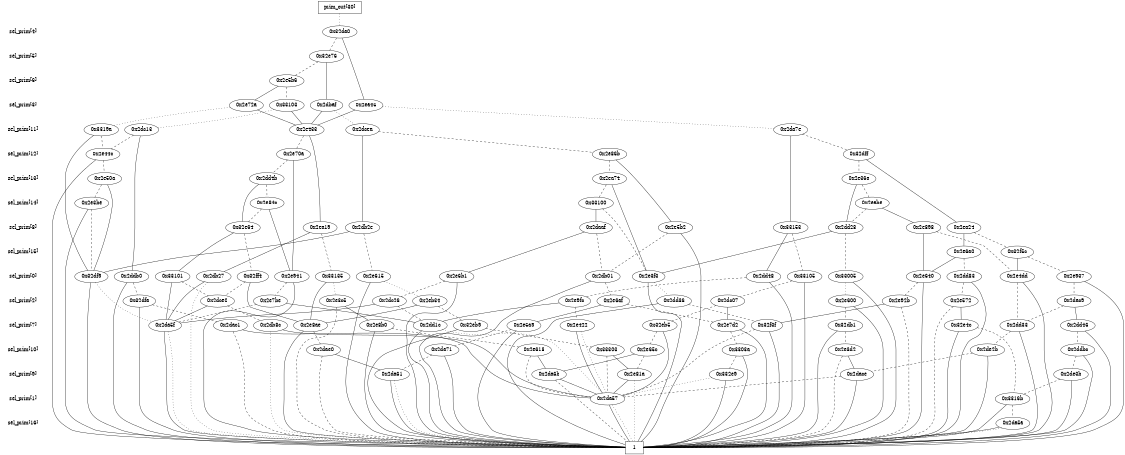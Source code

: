 digraph "DD" {
size = "7.5,10"
center = true;
edge [dir = none];
{ node [shape = plaintext];
  edge [style = invis];
  "CONST NODES" [style = invis];
" sel_prim[4] " -> " sel_prim[5] " -> " sel_prim[6] " -> " sel_prim[3] " -> " sel_prim[11] " -> " sel_prim[12] " -> " sel_prim[13] " -> " sel_prim[14] " -> " sel_prim[8] " -> " sel_prim[15] " -> " sel_prim[0] " -> " sel_prim[2] " -> " sel_prim[7] " -> " sel_prim[10] " -> " sel_prim[9] " -> " sel_prim[1] " -> " sel_prim[16] " -> "CONST NODES"; 
}
{ rank = same; node [shape = box]; edge [style = invis];
"  prim_out[30]  "; }
{ rank = same; " sel_prim[4] ";
"0x32da0";
}
{ rank = same; " sel_prim[5] ";
"0x32e76";
}
{ rank = same; " sel_prim[6] ";
"0x2e5b6";
}
{ rank = same; " sel_prim[3] ";
"0x33103";
"0x2e72a";
"0x2dbaf";
"0x2ea45";
}
{ rank = same; " sel_prim[11] ";
"0x2dc13";
"0x2da7e";
"0x3319a";
"0x2dcea";
"0x2e433";
}
{ rank = same; " sel_prim[12] ";
"0x2e70a";
"0x2e86b";
"0x32dff";
"0x2e44c";
}
{ rank = same; " sel_prim[13] ";
"0x2e36a";
"0x2dd4b";
"0x2e50a";
"0x2ea74";
}
{ rank = same; " sel_prim[14] ";
"0x2e84c";
"0x33100";
"0x2eabe";
"0x2e3be";
}
{ rank = same; " sel_prim[8] ";
"0x2ea19";
"0x2daaf";
"0x2db2e";
"0x2e5b2";
"0x2e898";
"0x33153";
"0x2ea24";
"0x32e64";
"0x2dd28";
}
{ rank = same; " sel_prim[15] ";
"0x32f5c";
"0x2e6a0";
}
{ rank = same; " sel_prim[0] ";
"0x2e4dd";
"0x2e3f3";
"0x2db27";
"0x2e937";
"0x33105";
"0x33101";
"0x2dd83";
"0x2db01";
"0x32df9";
"0x2e640";
"0x33005";
"0x2e6b1";
"0x2e941";
"0x2e615";
"0x2ddb0";
"0x2dd48";
"0x33135";
"0x32ff4";
}
{ rank = same; " sel_prim[2] ";
"0x2dd36";
"0x2e3c5";
"0x2dce0";
"0x32dfa";
"0x2e92b";
"0x2eb34";
"0x2dc26";
"0x2e9fc";
"0x2e572";
"0x2e6af";
"0x2e600";
"0x2dc07";
"0x2e7be";
"0x2dac9";
}
{ rank = same; " sel_prim[7] ";
"0x2e7d2";
"0x2db8c";
"0x2dac1";
"0x2e8b0";
"0x2e422";
"0x2dd46";
"0x2da5f";
"0x32eb9";
"0x2dd1c";
"0x32f3f";
"0x2e8ae";
"0x2e5a9";
"0x32e4c";
"0x32db1";
"0x2dd33";
"0x32eb5";
}
{ rank = same; " sel_prim[10] ";
"0x2e65c";
"0x2e618";
"0x2ddbc";
"0x2de2b";
"0x2e3d2";
"0x33303";
"0x2da71";
"0x2dae0";
"0x3303a";
}
{ rank = same; " sel_prim[9] ";
"0x2e81a";
"0x2da6b";
"0x2da61";
"0x332e9";
"0x2dace";
"0x2de3b";
}
{ rank = same; " sel_prim[1] ";
"0x2da57";
"0x3316b";
}
{ rank = same; " sel_prim[16] ";
"0x2da5a";
}
{ rank = same; "CONST NODES";
{ node [shape = box]; "0x2da52";
}
}
"  prim_out[30]  " -> "0x32da0" [style = dotted];
"0x32da0" -> "0x2ea45";
"0x32da0" -> "0x32e76" [style = dashed];
"0x32e76" -> "0x2dbaf";
"0x32e76" -> "0x2e5b6" [style = dashed];
"0x2e5b6" -> "0x2e72a";
"0x2e5b6" -> "0x33103" [style = dashed];
"0x33103" -> "0x2e433";
"0x33103" -> "0x2dc13" [style = dotted];
"0x2e72a" -> "0x2e433";
"0x2e72a" -> "0x3319a" [style = dotted];
"0x2dbaf" -> "0x2e433";
"0x2dbaf" -> "0x2dcea" [style = dotted];
"0x2ea45" -> "0x2e433";
"0x2ea45" -> "0x2da7e" [style = dotted];
"0x2dc13" -> "0x2ddb0";
"0x2dc13" -> "0x2e44c" [style = dashed];
"0x2da7e" -> "0x33153";
"0x2da7e" -> "0x32dff" [style = dashed];
"0x3319a" -> "0x32df9";
"0x3319a" -> "0x2e44c" [style = dashed];
"0x2dcea" -> "0x2db2e";
"0x2dcea" -> "0x2e86b" [style = dashed];
"0x2e433" -> "0x2ea19";
"0x2e433" -> "0x2e70a" [style = dashed];
"0x2e70a" -> "0x2e941";
"0x2e70a" -> "0x2dd4b" [style = dashed];
"0x2e86b" -> "0x2e5b2";
"0x2e86b" -> "0x2ea74" [style = dashed];
"0x32dff" -> "0x2ea24";
"0x32dff" -> "0x2e36a" [style = dashed];
"0x2e44c" -> "0x2da52";
"0x2e44c" -> "0x2e50a" [style = dashed];
"0x2e36a" -> "0x2dd28";
"0x2e36a" -> "0x2eabe" [style = dashed];
"0x2dd4b" -> "0x32e64";
"0x2dd4b" -> "0x2e84c" [style = dashed];
"0x2e50a" -> "0x32df9";
"0x2e50a" -> "0x2e3be" [style = dashed];
"0x2ea74" -> "0x2e3f3";
"0x2ea74" -> "0x33100" [style = dashed];
"0x2e84c" -> "0x2e941";
"0x2e84c" -> "0x32e64" [style = dashed];
"0x33100" -> "0x2daaf";
"0x33100" -> "0x2e3f3" [style = dashed];
"0x2eabe" -> "0x2e898";
"0x2eabe" -> "0x2dd28" [style = dashed];
"0x2e3be" -> "0x2da52";
"0x2e3be" -> "0x32df9" [style = dashed];
"0x2ea19" -> "0x2db27";
"0x2ea19" -> "0x33135" [style = dashed];
"0x2daaf" -> "0x2e6b1";
"0x2daaf" -> "0x2db01" [style = dashed];
"0x2db2e" -> "0x32df9";
"0x2db2e" -> "0x2e615" [style = dashed];
"0x2e5b2" -> "0x2da52";
"0x2e5b2" -> "0x2db01" [style = dashed];
"0x2e898" -> "0x2e640";
"0x2e898" -> "0x2e4dd" [style = dashed];
"0x33153" -> "0x2dd48";
"0x33153" -> "0x33105" [style = dashed];
"0x2ea24" -> "0x2e6a0";
"0x2ea24" -> "0x32f5c" [style = dashed];
"0x32e64" -> "0x33101";
"0x32e64" -> "0x32ff4" [style = dashed];
"0x2dd28" -> "0x2e3f3";
"0x2dd28" -> "0x33005" [style = dashed];
"0x32f5c" -> "0x2e4dd";
"0x32f5c" -> "0x2e937" [style = dashed];
"0x2e6a0" -> "0x2e640";
"0x2e6a0" -> "0x2dd83" [style = dashed];
"0x2e4dd" -> "0x2da52";
"0x2e4dd" -> "0x2dd33" [style = dashed];
"0x2e3f3" -> "0x2da52";
"0x2e3f3" -> "0x2dd36" [style = dotted];
"0x2db27" -> "0x2da5f";
"0x2db27" -> "0x2da52" [style = dotted];
"0x2e937" -> "0x2da52";
"0x2e937" -> "0x2dac9" [style = dashed];
"0x33105" -> "0x2da52";
"0x33105" -> "0x2dc07" [style = dashed];
"0x33101" -> "0x2da5f";
"0x33101" -> "0x2dce0" [style = dashed];
"0x2dd83" -> "0x2da52";
"0x2dd83" -> "0x2e572" [style = dashed];
"0x2db01" -> "0x2da52";
"0x2db01" -> "0x2e6af" [style = dashed];
"0x32df9" -> "0x2da52";
"0x32df9" -> "0x2da5f" [style = dotted];
"0x2e640" -> "0x2da52";
"0x2e640" -> "0x2e92b" [style = dashed];
"0x33005" -> "0x2da52";
"0x33005" -> "0x2e600" [style = dotted];
"0x2e6b1" -> "0x2da52";
"0x2e6b1" -> "0x2dc26" [style = dashed];
"0x2e941" -> "0x2da52";
"0x2e941" -> "0x2e7be" [style = dashed];
"0x2e615" -> "0x2da52";
"0x2e615" -> "0x2eb34" [style = dotted];
"0x2ddb0" -> "0x2da52";
"0x2ddb0" -> "0x32dfa" [style = dashed];
"0x2dd48" -> "0x2da52";
"0x2dd48" -> "0x2e9fc" [style = dashed];
"0x33135" -> "0x2e8ae";
"0x33135" -> "0x2e3c5" [style = dotted];
"0x32ff4" -> "0x2e8ae";
"0x32ff4" -> "0x2dce0" [style = dashed];
"0x2dd36" -> "0x2da52";
"0x2dd36" -> "0x32f3f" [style = dashed];
"0x2e3c5" -> "0x2e8b0";
"0x2e3c5" -> "0x2da52" [style = dashed];
"0x2dce0" -> "0x2da5f";
"0x2dce0" -> "0x2db8c" [style = dashed];
"0x32dfa" -> "0x2da52";
"0x32dfa" -> "0x2dac1" [style = dashed];
"0x2e92b" -> "0x32f3f";
"0x2e92b" -> "0x2da52" [style = dashed];
"0x2eb34" -> "0x2e8ae";
"0x2eb34" -> "0x32eb9" [style = dashed];
"0x2dc26" -> "0x2da5f";
"0x2dc26" -> "0x2dd1c" [style = dashed];
"0x2e9fc" -> "0x2dd1c";
"0x2e9fc" -> "0x2e422" [style = dashed];
"0x2e572" -> "0x32e4c";
"0x2e572" -> "0x2da52" [style = dashed];
"0x2e6af" -> "0x2e5a9";
"0x2e6af" -> "0x2e7d2" [style = dashed];
"0x2e600" -> "0x2da52";
"0x2e600" -> "0x32db1" [style = dashed];
"0x2dc07" -> "0x2e7d2";
"0x2dc07" -> "0x32eb5" [style = dashed];
"0x2e7be" -> "0x2dd1c";
"0x2e7be" -> "0x2da5f" [style = dashed];
"0x2dac9" -> "0x2dd46";
"0x2dac9" -> "0x2dd33" [style = dashed];
"0x2e7d2" -> "0x2da52";
"0x2e7d2" -> "0x3303a" [style = dashed];
"0x2db8c" -> "0x2da57";
"0x2db8c" -> "0x2da52" [style = dotted];
"0x2dac1" -> "0x2da57";
"0x2dac1" -> "0x2da52" [style = dashed];
"0x2e8b0" -> "0x2da52";
"0x2e8b0" -> "0x2e618" [style = dashed];
"0x2e422" -> "0x2da57";
"0x2e422" -> "0x2da57" [style = dotted];
"0x2dd46" -> "0x2da52";
"0x2dd46" -> "0x2ddbc" [style = dashed];
"0x2da5f" -> "0x2da52";
"0x2da5f" -> "0x2da52" [style = dotted];
"0x32eb9" -> "0x2da52";
"0x32eb9" -> "0x33303" [style = dashed];
"0x2dd1c" -> "0x2da52";
"0x2dd1c" -> "0x2da57" [style = dotted];
"0x32f3f" -> "0x2da52";
"0x32f3f" -> "0x2da57" [style = dashed];
"0x2e8ae" -> "0x2da52";
"0x2e8ae" -> "0x2dae0" [style = dashed];
"0x2e5a9" -> "0x2da52";
"0x2e5a9" -> "0x2da71" [style = dashed];
"0x32e4c" -> "0x2da52";
"0x32e4c" -> "0x3316b" [style = dashed];
"0x32db1" -> "0x2da52";
"0x32db1" -> "0x2e3d2" [style = dashed];
"0x2dd33" -> "0x2da52";
"0x2dd33" -> "0x2de2b" [style = dashed];
"0x32eb5" -> "0x2da57";
"0x32eb5" -> "0x2e65c" [style = dashed];
"0x2e65c" -> "0x2da6b";
"0x2e65c" -> "0x2e81a" [style = dashed];
"0x2e618" -> "0x2da6b";
"0x2e618" -> "0x2da57" [style = dashed];
"0x2ddbc" -> "0x2da52";
"0x2ddbc" -> "0x2de3b" [style = dashed];
"0x2de2b" -> "0x2da52";
"0x2de2b" -> "0x2dace" [style = dashed];
"0x2e3d2" -> "0x2dace";
"0x2e3d2" -> "0x2da52" [style = dashed];
"0x33303" -> "0x2e81a";
"0x33303" -> "0x2da57" [style = dashed];
"0x2da71" -> "0x2da52";
"0x2da71" -> "0x2da61" [style = dashed];
"0x2dae0" -> "0x2da61";
"0x2dae0" -> "0x2da52" [style = dashed];
"0x3303a" -> "0x2da52";
"0x3303a" -> "0x332e9" [style = dashed];
"0x2e81a" -> "0x2da57";
"0x2e81a" -> "0x2da52" [style = dotted];
"0x2da6b" -> "0x2da57";
"0x2da6b" -> "0x2da52" [style = dashed];
"0x2da61" -> "0x2da52";
"0x2da61" -> "0x2da52" [style = dotted];
"0x332e9" -> "0x2da52";
"0x332e9" -> "0x2da57" [style = dotted];
"0x2dace" -> "0x2da52";
"0x2dace" -> "0x2da57" [style = dashed];
"0x2de3b" -> "0x2da52";
"0x2de3b" -> "0x3316b" [style = dashed];
"0x2da57" -> "0x2da52";
"0x2da57" -> "0x2da52" [style = dotted];
"0x3316b" -> "0x2da52";
"0x3316b" -> "0x2da5a" [style = dashed];
"0x2da5a" -> "0x2da52";
"0x2da5a" -> "0x2da52" [style = dotted];
"0x2da52" [label = "1"];
}
